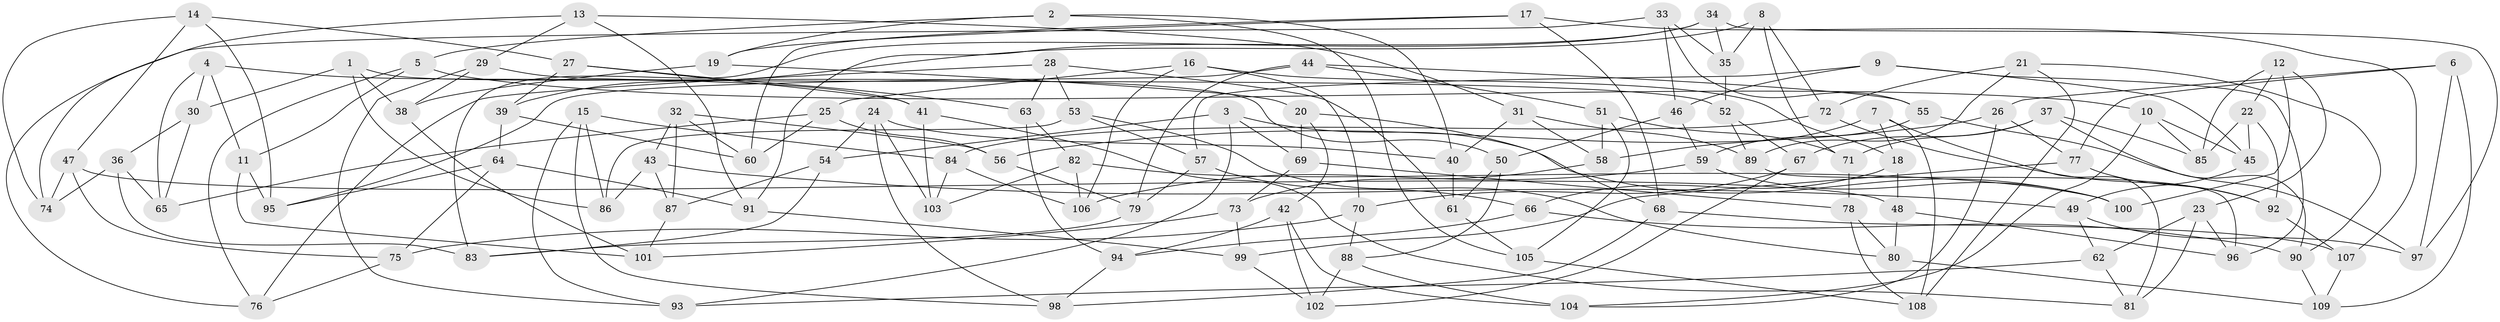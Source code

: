 // coarse degree distribution, {4: 0.7611940298507462, 8: 0.04477611940298507, 10: 0.08955223880597014, 9: 0.014925373134328358, 3: 0.07462686567164178, 12: 0.014925373134328358}
// Generated by graph-tools (version 1.1) at 2025/53/03/04/25 22:53:33]
// undirected, 109 vertices, 218 edges
graph export_dot {
  node [color=gray90,style=filled];
  1;
  2;
  3;
  4;
  5;
  6;
  7;
  8;
  9;
  10;
  11;
  12;
  13;
  14;
  15;
  16;
  17;
  18;
  19;
  20;
  21;
  22;
  23;
  24;
  25;
  26;
  27;
  28;
  29;
  30;
  31;
  32;
  33;
  34;
  35;
  36;
  37;
  38;
  39;
  40;
  41;
  42;
  43;
  44;
  45;
  46;
  47;
  48;
  49;
  50;
  51;
  52;
  53;
  54;
  55;
  56;
  57;
  58;
  59;
  60;
  61;
  62;
  63;
  64;
  65;
  66;
  67;
  68;
  69;
  70;
  71;
  72;
  73;
  74;
  75;
  76;
  77;
  78;
  79;
  80;
  81;
  82;
  83;
  84;
  85;
  86;
  87;
  88;
  89;
  90;
  91;
  92;
  93;
  94;
  95;
  96;
  97;
  98;
  99;
  100;
  101;
  102;
  103;
  104;
  105;
  106;
  107;
  108;
  109;
  1 -- 30;
  1 -- 50;
  1 -- 86;
  1 -- 38;
  2 -- 19;
  2 -- 40;
  2 -- 105;
  2 -- 5;
  3 -- 54;
  3 -- 100;
  3 -- 69;
  3 -- 93;
  4 -- 65;
  4 -- 41;
  4 -- 11;
  4 -- 30;
  5 -- 76;
  5 -- 10;
  5 -- 11;
  6 -- 77;
  6 -- 109;
  6 -- 97;
  6 -- 26;
  7 -- 108;
  7 -- 81;
  7 -- 58;
  7 -- 18;
  8 -- 72;
  8 -- 39;
  8 -- 71;
  8 -- 35;
  9 -- 96;
  9 -- 46;
  9 -- 57;
  9 -- 45;
  10 -- 45;
  10 -- 104;
  10 -- 85;
  11 -- 95;
  11 -- 101;
  12 -- 22;
  12 -- 23;
  12 -- 100;
  12 -- 85;
  13 -- 74;
  13 -- 91;
  13 -- 31;
  13 -- 29;
  14 -- 74;
  14 -- 95;
  14 -- 47;
  14 -- 27;
  15 -- 93;
  15 -- 86;
  15 -- 84;
  15 -- 98;
  16 -- 18;
  16 -- 25;
  16 -- 106;
  16 -- 70;
  17 -- 68;
  17 -- 107;
  17 -- 60;
  17 -- 19;
  18 -- 48;
  18 -- 66;
  19 -- 20;
  19 -- 38;
  20 -- 69;
  20 -- 68;
  20 -- 42;
  21 -- 72;
  21 -- 90;
  21 -- 108;
  21 -- 89;
  22 -- 92;
  22 -- 45;
  22 -- 85;
  23 -- 81;
  23 -- 96;
  23 -- 62;
  24 -- 98;
  24 -- 103;
  24 -- 40;
  24 -- 54;
  25 -- 65;
  25 -- 60;
  25 -- 56;
  26 -- 104;
  26 -- 56;
  26 -- 77;
  27 -- 39;
  27 -- 63;
  27 -- 41;
  28 -- 61;
  28 -- 76;
  28 -- 63;
  28 -- 53;
  29 -- 38;
  29 -- 93;
  29 -- 52;
  30 -- 65;
  30 -- 36;
  31 -- 89;
  31 -- 40;
  31 -- 58;
  32 -- 87;
  32 -- 56;
  32 -- 60;
  32 -- 43;
  33 -- 55;
  33 -- 76;
  33 -- 35;
  33 -- 46;
  34 -- 35;
  34 -- 91;
  34 -- 83;
  34 -- 97;
  35 -- 52;
  36 -- 83;
  36 -- 65;
  36 -- 74;
  37 -- 71;
  37 -- 90;
  37 -- 85;
  37 -- 67;
  38 -- 101;
  39 -- 64;
  39 -- 60;
  40 -- 61;
  41 -- 103;
  41 -- 81;
  42 -- 104;
  42 -- 102;
  42 -- 94;
  43 -- 49;
  43 -- 86;
  43 -- 87;
  44 -- 51;
  44 -- 55;
  44 -- 79;
  44 -- 95;
  45 -- 49;
  46 -- 59;
  46 -- 50;
  47 -- 48;
  47 -- 75;
  47 -- 74;
  48 -- 96;
  48 -- 80;
  49 -- 97;
  49 -- 62;
  50 -- 88;
  50 -- 61;
  51 -- 58;
  51 -- 71;
  51 -- 105;
  52 -- 67;
  52 -- 89;
  53 -- 80;
  53 -- 86;
  53 -- 57;
  54 -- 83;
  54 -- 87;
  55 -- 97;
  55 -- 59;
  56 -- 79;
  57 -- 79;
  57 -- 66;
  58 -- 73;
  59 -- 106;
  59 -- 100;
  61 -- 105;
  62 -- 93;
  62 -- 81;
  63 -- 94;
  63 -- 82;
  64 -- 75;
  64 -- 91;
  64 -- 95;
  66 -- 94;
  66 -- 90;
  67 -- 70;
  67 -- 102;
  68 -- 107;
  68 -- 98;
  69 -- 73;
  69 -- 78;
  70 -- 75;
  70 -- 88;
  71 -- 78;
  72 -- 92;
  72 -- 84;
  73 -- 101;
  73 -- 99;
  75 -- 76;
  77 -- 92;
  77 -- 99;
  78 -- 80;
  78 -- 108;
  79 -- 83;
  80 -- 109;
  82 -- 106;
  82 -- 103;
  82 -- 100;
  84 -- 106;
  84 -- 103;
  87 -- 101;
  88 -- 104;
  88 -- 102;
  89 -- 96;
  90 -- 109;
  91 -- 99;
  92 -- 107;
  94 -- 98;
  99 -- 102;
  105 -- 108;
  107 -- 109;
}
